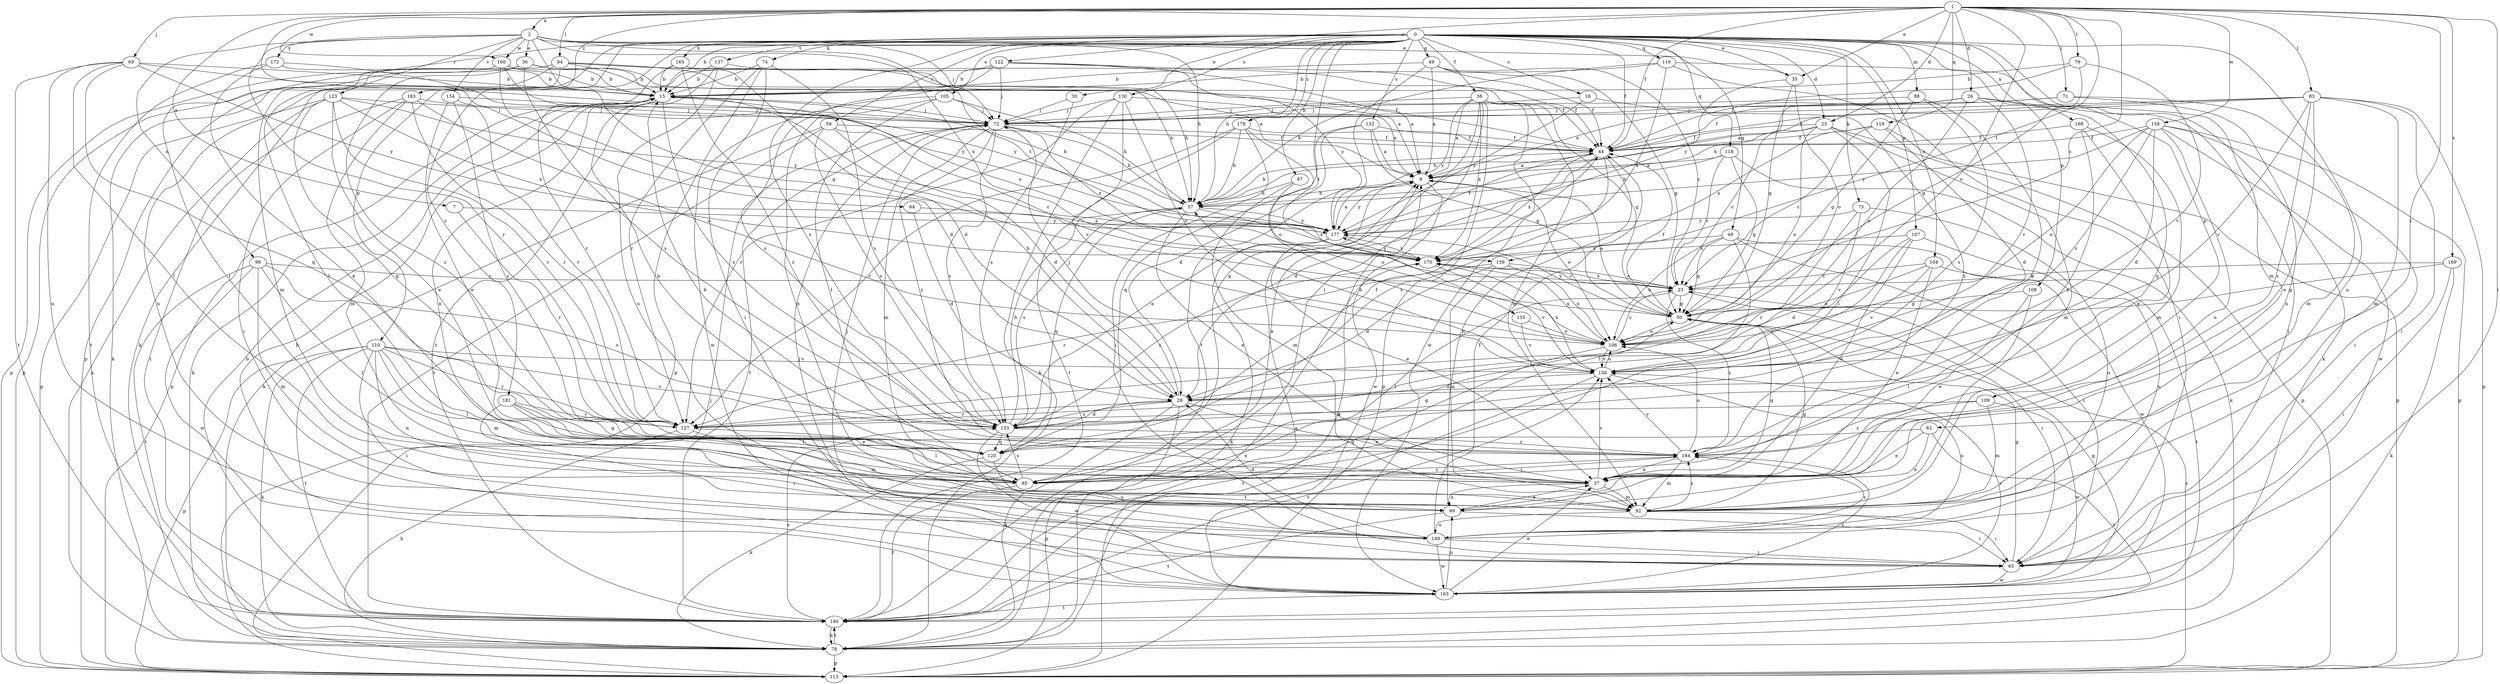 strict digraph  {
0;
1;
2;
7;
8;
15;
18;
23;
25;
26;
29;
30;
35;
36;
37;
38;
44;
48;
49;
50;
57;
59;
62;
64;
65;
69;
71;
72;
74;
75;
78;
79;
83;
84;
85;
88;
92;
97;
98;
99;
104;
105;
106;
107;
108;
109;
110;
113;
116;
118;
119;
120;
122;
123;
127;
130;
132;
133;
135;
137;
139;
140;
148;
154;
156;
158;
160;
163;
165;
168;
169;
170;
172;
177;
178;
181;
183;
184;
0 -> 15  [label=b];
0 -> 18  [label=c];
0 -> 25  [label=d];
0 -> 30  [label=e];
0 -> 35  [label=e];
0 -> 38  [label=f];
0 -> 44  [label=f];
0 -> 48  [label=g];
0 -> 49  [label=g];
0 -> 57  [label=h];
0 -> 59  [label=i];
0 -> 74  [label=k];
0 -> 75  [label=k];
0 -> 78  [label=k];
0 -> 88  [label=m];
0 -> 92  [label=m];
0 -> 97  [label=n];
0 -> 104  [label=o];
0 -> 105  [label=o];
0 -> 107  [label=p];
0 -> 108  [label=p];
0 -> 109  [label=p];
0 -> 110  [label=p];
0 -> 113  [label=p];
0 -> 116  [label=q];
0 -> 118  [label=q];
0 -> 130  [label=s];
0 -> 132  [label=s];
0 -> 133  [label=s];
0 -> 135  [label=t];
0 -> 137  [label=t];
0 -> 148  [label=u];
0 -> 165  [label=x];
0 -> 168  [label=x];
0 -> 178  [label=z];
0 -> 181  [label=z];
1 -> 2  [label=a];
1 -> 7  [label=a];
1 -> 23  [label=c];
1 -> 25  [label=d];
1 -> 26  [label=d];
1 -> 35  [label=e];
1 -> 44  [label=f];
1 -> 62  [label=i];
1 -> 64  [label=i];
1 -> 65  [label=i];
1 -> 69  [label=j];
1 -> 71  [label=j];
1 -> 79  [label=l];
1 -> 83  [label=l];
1 -> 84  [label=l];
1 -> 106  [label=o];
1 -> 119  [label=q];
1 -> 122  [label=r];
1 -> 139  [label=t];
1 -> 158  [label=w];
1 -> 160  [label=w];
1 -> 169  [label=x];
1 -> 183  [label=z];
2 -> 35  [label=e];
2 -> 36  [label=e];
2 -> 50  [label=g];
2 -> 57  [label=h];
2 -> 72  [label=j];
2 -> 98  [label=n];
2 -> 123  [label=r];
2 -> 127  [label=r];
2 -> 139  [label=t];
2 -> 154  [label=v];
2 -> 160  [label=w];
2 -> 170  [label=x];
2 -> 172  [label=y];
7 -> 127  [label=r];
7 -> 177  [label=y];
8 -> 57  [label=h];
8 -> 106  [label=o];
8 -> 163  [label=w];
8 -> 177  [label=y];
15 -> 72  [label=j];
15 -> 78  [label=k];
15 -> 99  [label=n];
15 -> 113  [label=p];
15 -> 133  [label=s];
15 -> 170  [label=x];
18 -> 72  [label=j];
18 -> 177  [label=y];
18 -> 184  [label=z];
23 -> 50  [label=g];
23 -> 65  [label=i];
23 -> 85  [label=l];
23 -> 170  [label=x];
23 -> 184  [label=z];
25 -> 23  [label=c];
25 -> 44  [label=f];
25 -> 57  [label=h];
25 -> 85  [label=l];
25 -> 92  [label=m];
25 -> 106  [label=o];
25 -> 113  [label=p];
26 -> 8  [label=a];
26 -> 44  [label=f];
26 -> 65  [label=i];
26 -> 72  [label=j];
26 -> 106  [label=o];
26 -> 120  [label=q];
26 -> 156  [label=v];
29 -> 15  [label=b];
29 -> 37  [label=e];
29 -> 72  [label=j];
29 -> 78  [label=k];
29 -> 113  [label=p];
29 -> 127  [label=r];
29 -> 133  [label=s];
30 -> 72  [label=j];
30 -> 133  [label=s];
35 -> 50  [label=g];
35 -> 106  [label=o];
35 -> 177  [label=y];
36 -> 15  [label=b];
36 -> 44  [label=f];
36 -> 85  [label=l];
36 -> 133  [label=s];
36 -> 184  [label=z];
37 -> 15  [label=b];
37 -> 50  [label=g];
37 -> 92  [label=m];
37 -> 99  [label=n];
37 -> 156  [label=v];
38 -> 8  [label=a];
38 -> 50  [label=g];
38 -> 72  [label=j];
38 -> 85  [label=l];
38 -> 92  [label=m];
38 -> 113  [label=p];
38 -> 120  [label=q];
38 -> 163  [label=w];
38 -> 170  [label=x];
38 -> 177  [label=y];
44 -> 8  [label=a];
44 -> 29  [label=d];
44 -> 57  [label=h];
44 -> 99  [label=n];
44 -> 133  [label=s];
44 -> 170  [label=x];
48 -> 50  [label=g];
48 -> 65  [label=i];
48 -> 85  [label=l];
48 -> 106  [label=o];
48 -> 163  [label=w];
48 -> 170  [label=x];
49 -> 8  [label=a];
49 -> 15  [label=b];
49 -> 23  [label=c];
49 -> 44  [label=f];
49 -> 50  [label=g];
49 -> 140  [label=t];
50 -> 8  [label=a];
50 -> 44  [label=f];
50 -> 106  [label=o];
50 -> 177  [label=y];
57 -> 15  [label=b];
57 -> 37  [label=e];
57 -> 120  [label=q];
57 -> 133  [label=s];
57 -> 170  [label=x];
57 -> 177  [label=y];
59 -> 23  [label=c];
59 -> 29  [label=d];
59 -> 44  [label=f];
59 -> 78  [label=k];
59 -> 133  [label=s];
59 -> 140  [label=t];
62 -> 37  [label=e];
62 -> 99  [label=n];
62 -> 120  [label=q];
62 -> 140  [label=t];
64 -> 29  [label=d];
64 -> 177  [label=y];
65 -> 50  [label=g];
65 -> 163  [label=w];
69 -> 15  [label=b];
69 -> 72  [label=j];
69 -> 85  [label=l];
69 -> 120  [label=q];
69 -> 140  [label=t];
69 -> 148  [label=u];
69 -> 177  [label=y];
71 -> 8  [label=a];
71 -> 72  [label=j];
71 -> 92  [label=m];
71 -> 99  [label=n];
72 -> 44  [label=f];
72 -> 57  [label=h];
72 -> 92  [label=m];
72 -> 133  [label=s];
72 -> 140  [label=t];
72 -> 170  [label=x];
72 -> 184  [label=z];
74 -> 15  [label=b];
74 -> 65  [label=i];
74 -> 113  [label=p];
74 -> 127  [label=r];
74 -> 133  [label=s];
75 -> 127  [label=r];
75 -> 148  [label=u];
75 -> 156  [label=v];
75 -> 177  [label=y];
78 -> 8  [label=a];
78 -> 113  [label=p];
78 -> 140  [label=t];
78 -> 170  [label=x];
79 -> 15  [label=b];
79 -> 44  [label=f];
79 -> 50  [label=g];
79 -> 156  [label=v];
83 -> 37  [label=e];
83 -> 44  [label=f];
83 -> 57  [label=h];
83 -> 65  [label=i];
83 -> 72  [label=j];
83 -> 92  [label=m];
83 -> 113  [label=p];
83 -> 156  [label=v];
83 -> 184  [label=z];
84 -> 8  [label=a];
84 -> 15  [label=b];
84 -> 44  [label=f];
84 -> 57  [label=h];
84 -> 78  [label=k];
84 -> 85  [label=l];
84 -> 92  [label=m];
84 -> 113  [label=p];
85 -> 8  [label=a];
85 -> 50  [label=g];
85 -> 133  [label=s];
85 -> 140  [label=t];
85 -> 184  [label=z];
88 -> 50  [label=g];
88 -> 72  [label=j];
88 -> 133  [label=s];
88 -> 184  [label=z];
92 -> 50  [label=g];
92 -> 65  [label=i];
92 -> 148  [label=u];
92 -> 184  [label=z];
97 -> 57  [label=h];
97 -> 92  [label=m];
97 -> 106  [label=o];
98 -> 23  [label=c];
98 -> 85  [label=l];
98 -> 92  [label=m];
98 -> 133  [label=s];
98 -> 140  [label=t];
98 -> 163  [label=w];
99 -> 37  [label=e];
99 -> 65  [label=i];
99 -> 140  [label=t];
104 -> 23  [label=c];
104 -> 37  [label=e];
104 -> 106  [label=o];
104 -> 140  [label=t];
104 -> 156  [label=v];
105 -> 57  [label=h];
105 -> 72  [label=j];
105 -> 85  [label=l];
105 -> 99  [label=n];
105 -> 163  [label=w];
106 -> 23  [label=c];
106 -> 140  [label=t];
106 -> 156  [label=v];
106 -> 170  [label=x];
107 -> 29  [label=d];
107 -> 37  [label=e];
107 -> 127  [label=r];
107 -> 148  [label=u];
107 -> 170  [label=x];
108 -> 37  [label=e];
108 -> 50  [label=g];
108 -> 85  [label=l];
109 -> 92  [label=m];
109 -> 127  [label=r];
109 -> 163  [label=w];
109 -> 184  [label=z];
110 -> 65  [label=i];
110 -> 78  [label=k];
110 -> 85  [label=l];
110 -> 92  [label=m];
110 -> 99  [label=n];
110 -> 113  [label=p];
110 -> 127  [label=r];
110 -> 133  [label=s];
110 -> 140  [label=t];
110 -> 156  [label=v];
113 -> 8  [label=a];
113 -> 23  [label=c];
113 -> 72  [label=j];
116 -> 15  [label=b];
116 -> 57  [label=h];
116 -> 65  [label=i];
116 -> 78  [label=k];
116 -> 170  [label=x];
118 -> 8  [label=a];
118 -> 23  [label=c];
118 -> 50  [label=g];
118 -> 57  [label=h];
118 -> 78  [label=k];
119 -> 23  [label=c];
119 -> 29  [label=d];
119 -> 44  [label=f];
119 -> 113  [label=p];
119 -> 170  [label=x];
120 -> 15  [label=b];
120 -> 78  [label=k];
120 -> 148  [label=u];
122 -> 8  [label=a];
122 -> 15  [label=b];
122 -> 44  [label=f];
122 -> 72  [label=j];
122 -> 133  [label=s];
122 -> 148  [label=u];
122 -> 177  [label=y];
123 -> 37  [label=e];
123 -> 72  [label=j];
123 -> 78  [label=k];
123 -> 113  [label=p];
123 -> 120  [label=q];
123 -> 127  [label=r];
123 -> 170  [label=x];
123 -> 177  [label=y];
127 -> 78  [label=k];
127 -> 85  [label=l];
127 -> 92  [label=m];
130 -> 8  [label=a];
130 -> 72  [label=j];
130 -> 78  [label=k];
130 -> 106  [label=o];
130 -> 127  [label=r];
130 -> 156  [label=v];
132 -> 8  [label=a];
132 -> 29  [label=d];
132 -> 44  [label=f];
132 -> 50  [label=g];
132 -> 120  [label=q];
133 -> 8  [label=a];
133 -> 29  [label=d];
133 -> 44  [label=f];
133 -> 57  [label=h];
133 -> 120  [label=q];
133 -> 163  [label=w];
133 -> 170  [label=x];
133 -> 184  [label=z];
135 -> 106  [label=o];
135 -> 156  [label=v];
137 -> 15  [label=b];
137 -> 57  [label=h];
137 -> 140  [label=t];
137 -> 148  [label=u];
139 -> 23  [label=c];
139 -> 29  [label=d];
139 -> 92  [label=m];
139 -> 106  [label=o];
139 -> 127  [label=r];
140 -> 15  [label=b];
140 -> 78  [label=k];
140 -> 133  [label=s];
140 -> 156  [label=v];
148 -> 29  [label=d];
148 -> 44  [label=f];
148 -> 65  [label=i];
148 -> 72  [label=j];
148 -> 163  [label=w];
148 -> 184  [label=z];
154 -> 37  [label=e];
154 -> 72  [label=j];
154 -> 127  [label=r];
154 -> 184  [label=z];
156 -> 29  [label=d];
156 -> 57  [label=h];
156 -> 106  [label=o];
156 -> 140  [label=t];
156 -> 148  [label=u];
156 -> 170  [label=x];
158 -> 29  [label=d];
158 -> 44  [label=f];
158 -> 65  [label=i];
158 -> 99  [label=n];
158 -> 106  [label=o];
158 -> 113  [label=p];
158 -> 156  [label=v];
158 -> 163  [label=w];
158 -> 177  [label=y];
160 -> 8  [label=a];
160 -> 15  [label=b];
160 -> 29  [label=d];
160 -> 113  [label=p];
160 -> 177  [label=y];
163 -> 15  [label=b];
163 -> 37  [label=e];
163 -> 50  [label=g];
163 -> 72  [label=j];
163 -> 99  [label=n];
163 -> 140  [label=t];
163 -> 156  [label=v];
163 -> 184  [label=z];
165 -> 15  [label=b];
165 -> 29  [label=d];
165 -> 127  [label=r];
165 -> 184  [label=z];
168 -> 37  [label=e];
168 -> 44  [label=f];
168 -> 92  [label=m];
168 -> 184  [label=z];
169 -> 23  [label=c];
169 -> 50  [label=g];
169 -> 65  [label=i];
169 -> 78  [label=k];
170 -> 23  [label=c];
170 -> 156  [label=v];
170 -> 177  [label=y];
172 -> 15  [label=b];
172 -> 37  [label=e];
172 -> 140  [label=t];
172 -> 177  [label=y];
177 -> 8  [label=a];
177 -> 37  [label=e];
177 -> 44  [label=f];
177 -> 78  [label=k];
177 -> 170  [label=x];
178 -> 44  [label=f];
178 -> 57  [label=h];
178 -> 65  [label=i];
178 -> 106  [label=o];
178 -> 127  [label=r];
178 -> 140  [label=t];
181 -> 37  [label=e];
181 -> 65  [label=i];
181 -> 85  [label=l];
181 -> 120  [label=q];
181 -> 127  [label=r];
183 -> 65  [label=i];
183 -> 72  [label=j];
183 -> 92  [label=m];
183 -> 106  [label=o];
183 -> 127  [label=r];
183 -> 140  [label=t];
184 -> 37  [label=e];
184 -> 85  [label=l];
184 -> 92  [label=m];
184 -> 106  [label=o];
184 -> 156  [label=v];
}
